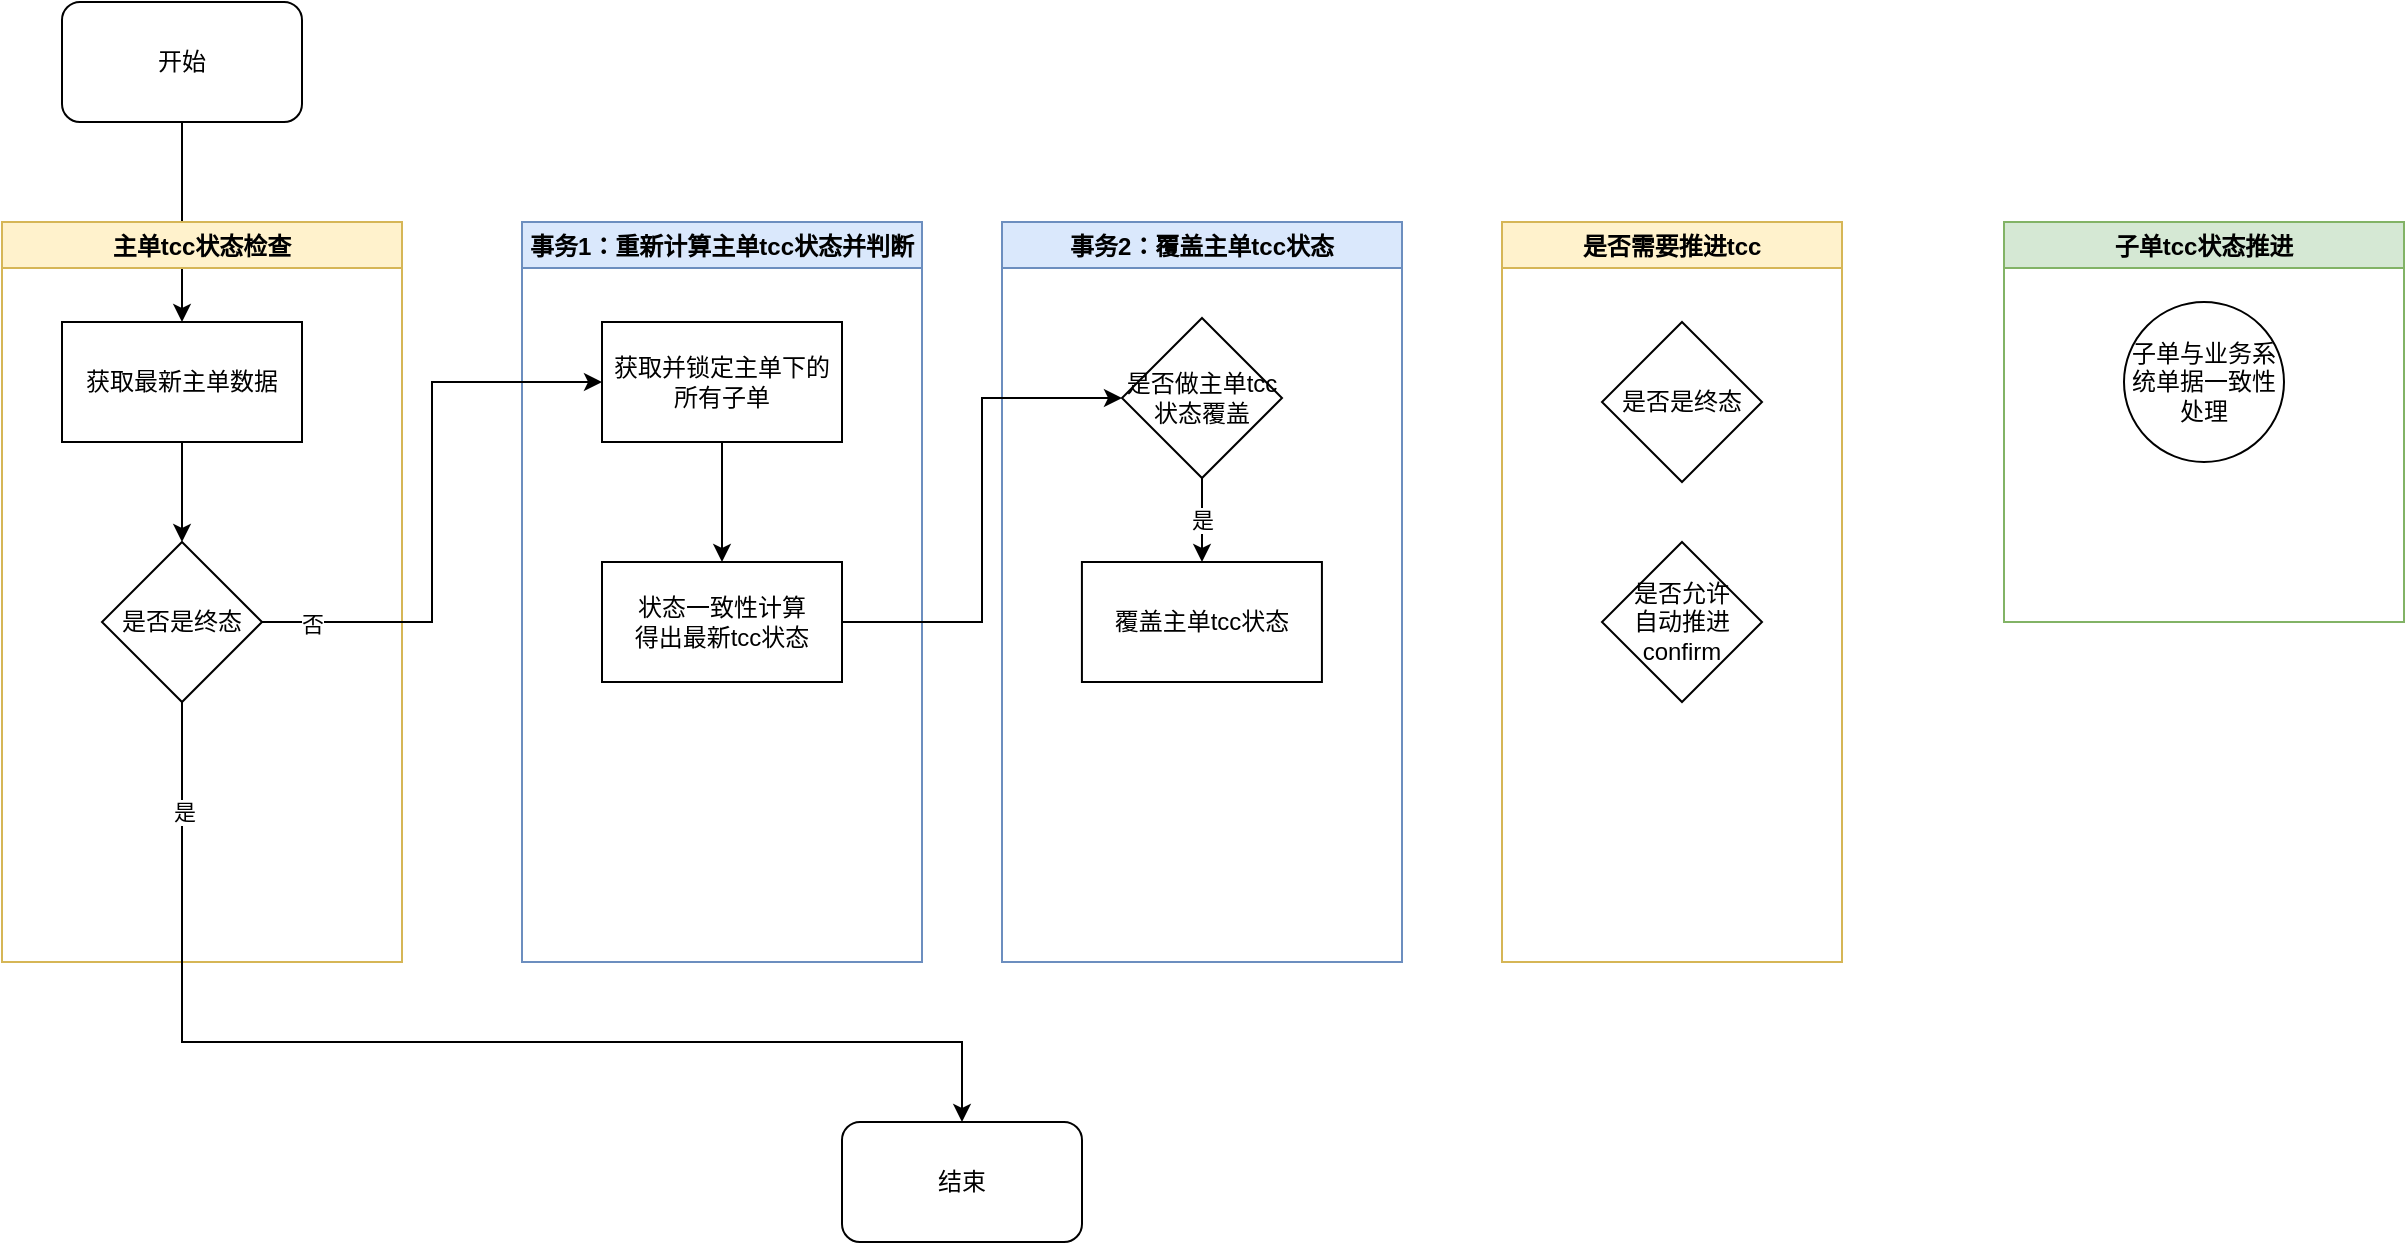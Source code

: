 <mxfile version="20.2.7" type="github">
  <diagram id="C5RBs43oDa-KdzZeNtuy" name="Page-1">
    <mxGraphModel dx="837" dy="538" grid="1" gridSize="10" guides="1" tooltips="1" connect="1" arrows="1" fold="1" page="1" pageScale="1" pageWidth="827" pageHeight="1169" math="0" shadow="0">
      <root>
        <mxCell id="WIyWlLk6GJQsqaUBKTNV-0" />
        <mxCell id="WIyWlLk6GJQsqaUBKTNV-1" parent="WIyWlLk6GJQsqaUBKTNV-0" />
        <mxCell id="BZgVUSaZ6p4QW0S-Q-o2-43" style="edgeStyle=orthogonalEdgeStyle;rounded=0;orthogonalLoop=1;jettySize=auto;html=1;entryX=0.5;entryY=0;entryDx=0;entryDy=0;" edge="1" parent="WIyWlLk6GJQsqaUBKTNV-1" source="BZgVUSaZ6p4QW0S-Q-o2-9" target="BZgVUSaZ6p4QW0S-Q-o2-12">
          <mxGeometry relative="1" as="geometry" />
        </mxCell>
        <mxCell id="BZgVUSaZ6p4QW0S-Q-o2-9" value="开始" style="rounded=1;whiteSpace=wrap;html=1;" vertex="1" parent="WIyWlLk6GJQsqaUBKTNV-1">
          <mxGeometry x="70" y="80" width="120" height="60" as="geometry" />
        </mxCell>
        <mxCell id="BZgVUSaZ6p4QW0S-Q-o2-10" value="主单tcc状态检查" style="swimlane;fillColor=#fff2cc;strokeColor=#d6b656;" vertex="1" parent="WIyWlLk6GJQsqaUBKTNV-1">
          <mxGeometry x="40" y="190" width="200" height="370" as="geometry" />
        </mxCell>
        <mxCell id="BZgVUSaZ6p4QW0S-Q-o2-15" style="edgeStyle=orthogonalEdgeStyle;rounded=0;orthogonalLoop=1;jettySize=auto;html=1;entryX=0.5;entryY=0;entryDx=0;entryDy=0;" edge="1" parent="BZgVUSaZ6p4QW0S-Q-o2-10" source="BZgVUSaZ6p4QW0S-Q-o2-12" target="BZgVUSaZ6p4QW0S-Q-o2-13">
          <mxGeometry relative="1" as="geometry" />
        </mxCell>
        <mxCell id="BZgVUSaZ6p4QW0S-Q-o2-12" value="获取最新主单数据" style="rounded=0;whiteSpace=wrap;html=1;" vertex="1" parent="BZgVUSaZ6p4QW0S-Q-o2-10">
          <mxGeometry x="30" y="50" width="120" height="60" as="geometry" />
        </mxCell>
        <mxCell id="BZgVUSaZ6p4QW0S-Q-o2-13" value="是否是终态" style="rhombus;whiteSpace=wrap;html=1;" vertex="1" parent="BZgVUSaZ6p4QW0S-Q-o2-10">
          <mxGeometry x="50" y="160" width="80" height="80" as="geometry" />
        </mxCell>
        <mxCell id="BZgVUSaZ6p4QW0S-Q-o2-11" value="事务1：重新计算主单tcc状态并判断" style="swimlane;fillColor=#dae8fc;strokeColor=#6c8ebf;" vertex="1" parent="WIyWlLk6GJQsqaUBKTNV-1">
          <mxGeometry x="300" y="190" width="200" height="370" as="geometry" />
        </mxCell>
        <mxCell id="BZgVUSaZ6p4QW0S-Q-o2-25" style="edgeStyle=orthogonalEdgeStyle;rounded=0;orthogonalLoop=1;jettySize=auto;html=1;entryX=0.5;entryY=0;entryDx=0;entryDy=0;" edge="1" parent="BZgVUSaZ6p4QW0S-Q-o2-11" source="BZgVUSaZ6p4QW0S-Q-o2-18" target="BZgVUSaZ6p4QW0S-Q-o2-21">
          <mxGeometry relative="1" as="geometry" />
        </mxCell>
        <mxCell id="BZgVUSaZ6p4QW0S-Q-o2-18" value="获取并锁定主单下的所有子单" style="rounded=0;whiteSpace=wrap;html=1;" vertex="1" parent="BZgVUSaZ6p4QW0S-Q-o2-11">
          <mxGeometry x="40" y="50" width="120" height="60" as="geometry" />
        </mxCell>
        <mxCell id="BZgVUSaZ6p4QW0S-Q-o2-21" value="状态一致性计算&lt;br&gt;得出最新tcc状态" style="rounded=0;whiteSpace=wrap;html=1;" vertex="1" parent="BZgVUSaZ6p4QW0S-Q-o2-11">
          <mxGeometry x="40" y="170" width="120" height="60" as="geometry" />
        </mxCell>
        <mxCell id="BZgVUSaZ6p4QW0S-Q-o2-14" value="结束" style="rounded=1;whiteSpace=wrap;html=1;" vertex="1" parent="WIyWlLk6GJQsqaUBKTNV-1">
          <mxGeometry x="460" y="640" width="120" height="60" as="geometry" />
        </mxCell>
        <mxCell id="BZgVUSaZ6p4QW0S-Q-o2-19" style="edgeStyle=orthogonalEdgeStyle;rounded=0;orthogonalLoop=1;jettySize=auto;html=1;entryX=0;entryY=0.5;entryDx=0;entryDy=0;" edge="1" parent="WIyWlLk6GJQsqaUBKTNV-1" source="BZgVUSaZ6p4QW0S-Q-o2-13" target="BZgVUSaZ6p4QW0S-Q-o2-18">
          <mxGeometry relative="1" as="geometry" />
        </mxCell>
        <mxCell id="BZgVUSaZ6p4QW0S-Q-o2-20" value="否" style="edgeLabel;html=1;align=center;verticalAlign=middle;resizable=0;points=[];" vertex="1" connectable="0" parent="BZgVUSaZ6p4QW0S-Q-o2-19">
          <mxGeometry x="-0.828" y="-1" relative="1" as="geometry">
            <mxPoint as="offset" />
          </mxGeometry>
        </mxCell>
        <mxCell id="BZgVUSaZ6p4QW0S-Q-o2-38" value="子单tcc状态推进" style="swimlane;fillColor=#d5e8d4;strokeColor=#82b366;" vertex="1" parent="WIyWlLk6GJQsqaUBKTNV-1">
          <mxGeometry x="1041" y="190" width="200" height="200" as="geometry" />
        </mxCell>
        <mxCell id="BZgVUSaZ6p4QW0S-Q-o2-42" value="子单与业务系统单据一致性处理" style="ellipse;whiteSpace=wrap;html=1;aspect=fixed;gradientColor=none;" vertex="1" parent="BZgVUSaZ6p4QW0S-Q-o2-38">
          <mxGeometry x="60" y="40" width="80" height="80" as="geometry" />
        </mxCell>
        <mxCell id="BZgVUSaZ6p4QW0S-Q-o2-48" value="事务2：覆盖主单tcc状态" style="swimlane;fillColor=#dae8fc;strokeColor=#6c8ebf;" vertex="1" parent="WIyWlLk6GJQsqaUBKTNV-1">
          <mxGeometry x="540" y="190" width="200" height="370" as="geometry" />
        </mxCell>
        <mxCell id="BZgVUSaZ6p4QW0S-Q-o2-27" value="覆盖主单tcc状态" style="rounded=0;whiteSpace=wrap;html=1;" vertex="1" parent="BZgVUSaZ6p4QW0S-Q-o2-48">
          <mxGeometry x="39.96" y="170" width="120" height="60" as="geometry" />
        </mxCell>
        <mxCell id="BZgVUSaZ6p4QW0S-Q-o2-22" value="是否做主单tcc状态覆盖" style="rhombus;whiteSpace=wrap;html=1;" vertex="1" parent="BZgVUSaZ6p4QW0S-Q-o2-48">
          <mxGeometry x="60" y="48" width="80" height="80" as="geometry" />
        </mxCell>
        <mxCell id="BZgVUSaZ6p4QW0S-Q-o2-28" value="是" style="edgeStyle=orthogonalEdgeStyle;rounded=0;orthogonalLoop=1;jettySize=auto;html=1;" edge="1" parent="BZgVUSaZ6p4QW0S-Q-o2-48" source="BZgVUSaZ6p4QW0S-Q-o2-22" target="BZgVUSaZ6p4QW0S-Q-o2-27">
          <mxGeometry relative="1" as="geometry" />
        </mxCell>
        <mxCell id="BZgVUSaZ6p4QW0S-Q-o2-26" style="edgeStyle=orthogonalEdgeStyle;rounded=0;orthogonalLoop=1;jettySize=auto;html=1;entryX=0;entryY=0.5;entryDx=0;entryDy=0;" edge="1" parent="WIyWlLk6GJQsqaUBKTNV-1" source="BZgVUSaZ6p4QW0S-Q-o2-21" target="BZgVUSaZ6p4QW0S-Q-o2-22">
          <mxGeometry relative="1" as="geometry" />
        </mxCell>
        <mxCell id="BZgVUSaZ6p4QW0S-Q-o2-50" value="是否需要推进tcc" style="swimlane;fillColor=#fff2cc;strokeColor=#d6b656;" vertex="1" parent="WIyWlLk6GJQsqaUBKTNV-1">
          <mxGeometry x="790" y="190" width="170" height="370" as="geometry" />
        </mxCell>
        <mxCell id="BZgVUSaZ6p4QW0S-Q-o2-29" value="是否是终态" style="rhombus;whiteSpace=wrap;html=1;" vertex="1" parent="BZgVUSaZ6p4QW0S-Q-o2-50">
          <mxGeometry x="50" y="50" width="80" height="80" as="geometry" />
        </mxCell>
        <mxCell id="BZgVUSaZ6p4QW0S-Q-o2-35" value="是否允许&lt;br&gt;自动推进&lt;br&gt;confirm" style="rhombus;whiteSpace=wrap;html=1;" vertex="1" parent="BZgVUSaZ6p4QW0S-Q-o2-50">
          <mxGeometry x="50" y="160" width="80" height="80" as="geometry" />
        </mxCell>
        <mxCell id="BZgVUSaZ6p4QW0S-Q-o2-54" style="edgeStyle=orthogonalEdgeStyle;rounded=0;orthogonalLoop=1;jettySize=auto;html=1;entryX=0.5;entryY=0;entryDx=0;entryDy=0;" edge="1" parent="WIyWlLk6GJQsqaUBKTNV-1" source="BZgVUSaZ6p4QW0S-Q-o2-13" target="BZgVUSaZ6p4QW0S-Q-o2-14">
          <mxGeometry relative="1" as="geometry">
            <Array as="points">
              <mxPoint x="130" y="600" />
              <mxPoint x="520" y="600" />
            </Array>
          </mxGeometry>
        </mxCell>
        <mxCell id="BZgVUSaZ6p4QW0S-Q-o2-55" value="是" style="edgeLabel;html=1;align=center;verticalAlign=middle;resizable=0;points=[];" vertex="1" connectable="0" parent="BZgVUSaZ6p4QW0S-Q-o2-54">
          <mxGeometry x="-0.818" y="1" relative="1" as="geometry">
            <mxPoint as="offset" />
          </mxGeometry>
        </mxCell>
      </root>
    </mxGraphModel>
  </diagram>
</mxfile>
